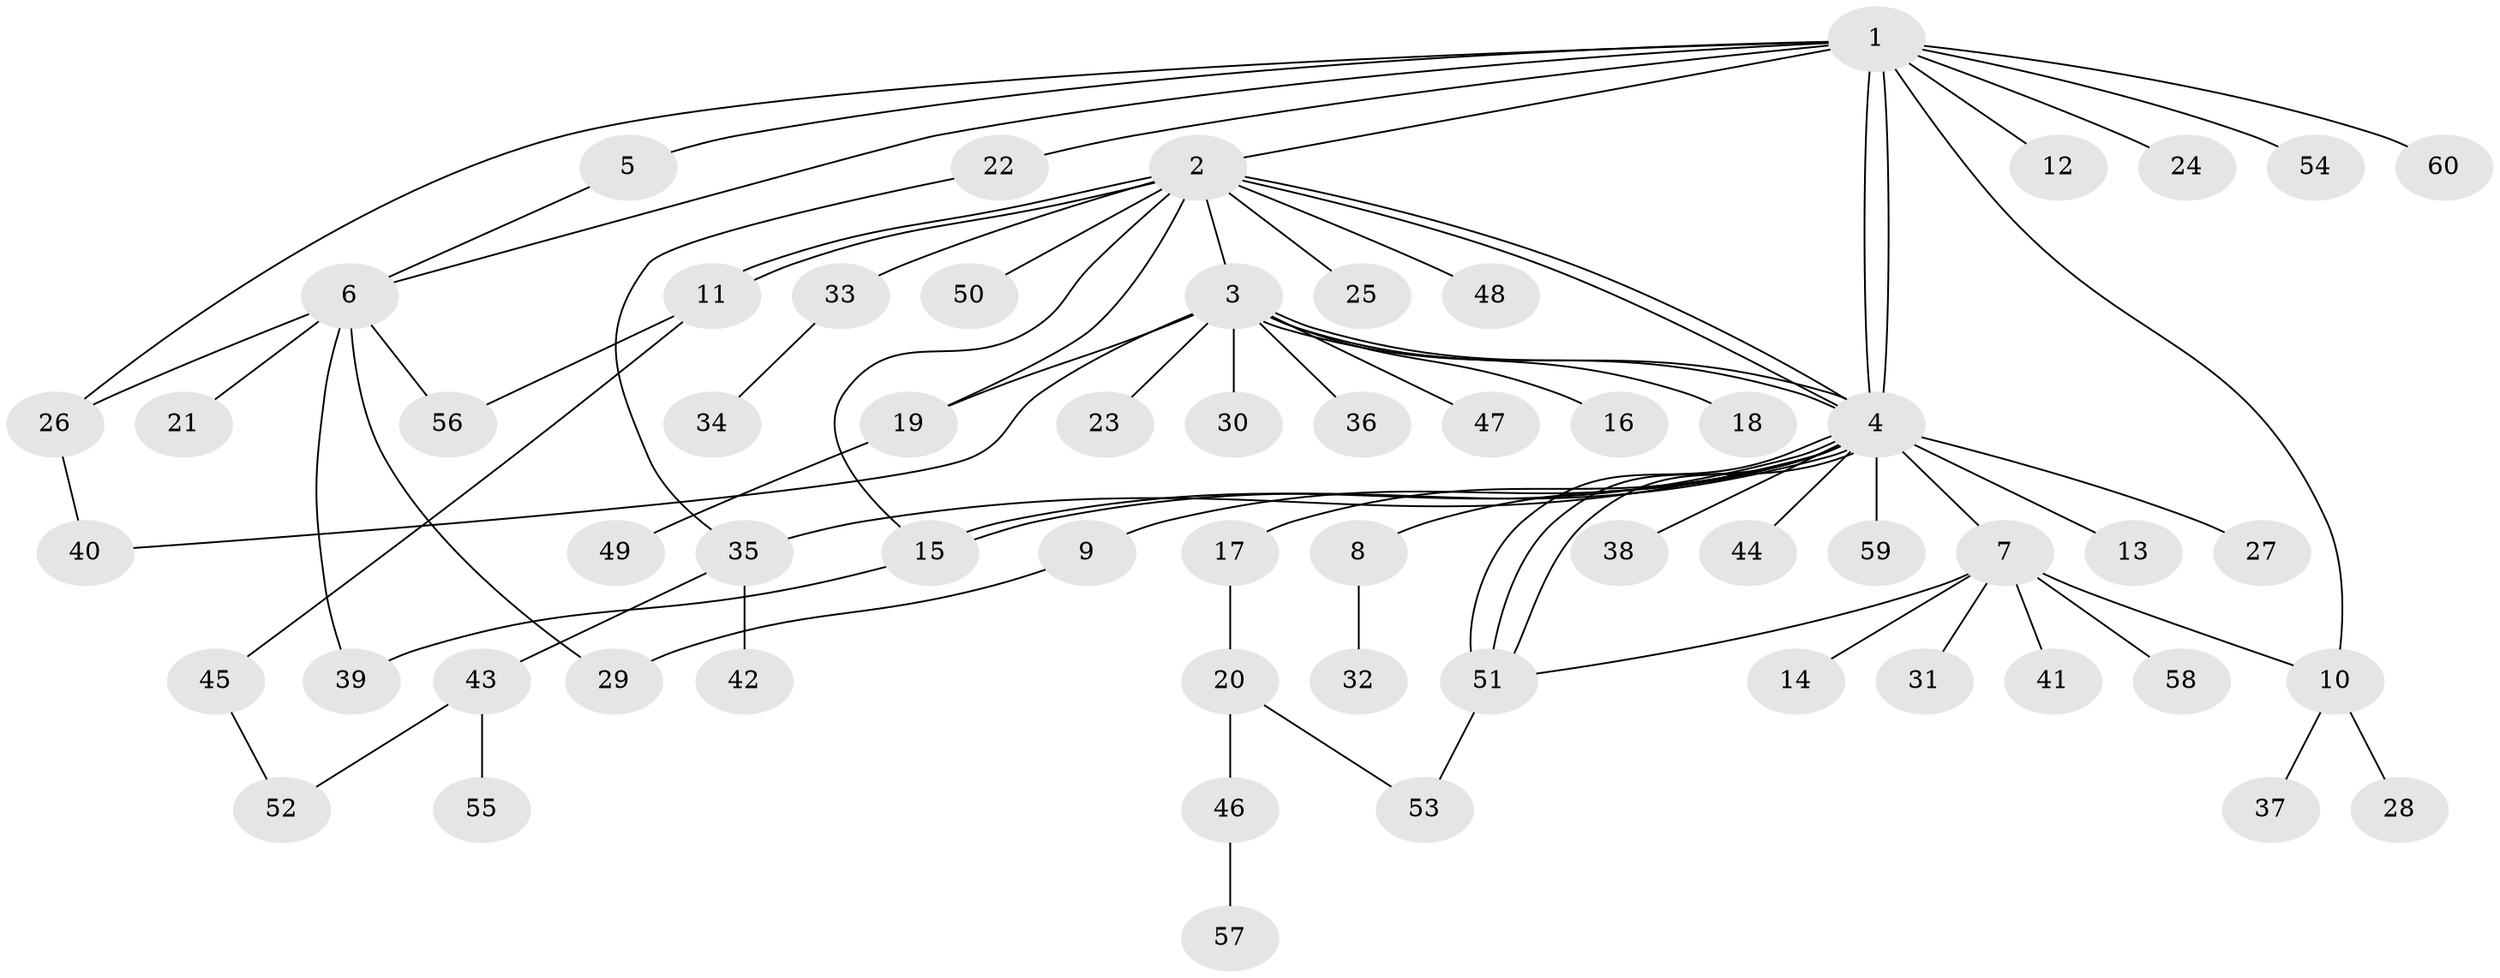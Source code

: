 // coarse degree distribution, {14: 0.021739130434782608, 11: 0.043478260869565216, 19: 0.021739130434782608, 2: 0.17391304347826086, 7: 0.021739130434782608, 5: 0.021739130434782608, 1: 0.6086956521739131, 4: 0.021739130434782608, 3: 0.06521739130434782}
// Generated by graph-tools (version 1.1) at 2025/23/03/03/25 07:23:50]
// undirected, 60 vertices, 81 edges
graph export_dot {
graph [start="1"]
  node [color=gray90,style=filled];
  1;
  2;
  3;
  4;
  5;
  6;
  7;
  8;
  9;
  10;
  11;
  12;
  13;
  14;
  15;
  16;
  17;
  18;
  19;
  20;
  21;
  22;
  23;
  24;
  25;
  26;
  27;
  28;
  29;
  30;
  31;
  32;
  33;
  34;
  35;
  36;
  37;
  38;
  39;
  40;
  41;
  42;
  43;
  44;
  45;
  46;
  47;
  48;
  49;
  50;
  51;
  52;
  53;
  54;
  55;
  56;
  57;
  58;
  59;
  60;
  1 -- 2;
  1 -- 4;
  1 -- 4;
  1 -- 5;
  1 -- 6;
  1 -- 10;
  1 -- 12;
  1 -- 22;
  1 -- 24;
  1 -- 26;
  1 -- 54;
  1 -- 60;
  2 -- 3;
  2 -- 4;
  2 -- 4;
  2 -- 11;
  2 -- 11;
  2 -- 15;
  2 -- 19;
  2 -- 25;
  2 -- 33;
  2 -- 48;
  2 -- 50;
  3 -- 4;
  3 -- 4;
  3 -- 16;
  3 -- 18;
  3 -- 19;
  3 -- 23;
  3 -- 30;
  3 -- 36;
  3 -- 40;
  3 -- 47;
  4 -- 7;
  4 -- 8;
  4 -- 9;
  4 -- 13;
  4 -- 15;
  4 -- 15;
  4 -- 17;
  4 -- 27;
  4 -- 35;
  4 -- 38;
  4 -- 44;
  4 -- 51;
  4 -- 51;
  4 -- 51;
  4 -- 59;
  5 -- 6;
  6 -- 21;
  6 -- 26;
  6 -- 29;
  6 -- 39;
  6 -- 56;
  7 -- 10;
  7 -- 14;
  7 -- 31;
  7 -- 41;
  7 -- 51;
  7 -- 58;
  8 -- 32;
  9 -- 29;
  10 -- 28;
  10 -- 37;
  11 -- 45;
  11 -- 56;
  15 -- 39;
  17 -- 20;
  19 -- 49;
  20 -- 46;
  20 -- 53;
  22 -- 35;
  26 -- 40;
  33 -- 34;
  35 -- 42;
  35 -- 43;
  43 -- 52;
  43 -- 55;
  45 -- 52;
  46 -- 57;
  51 -- 53;
}
